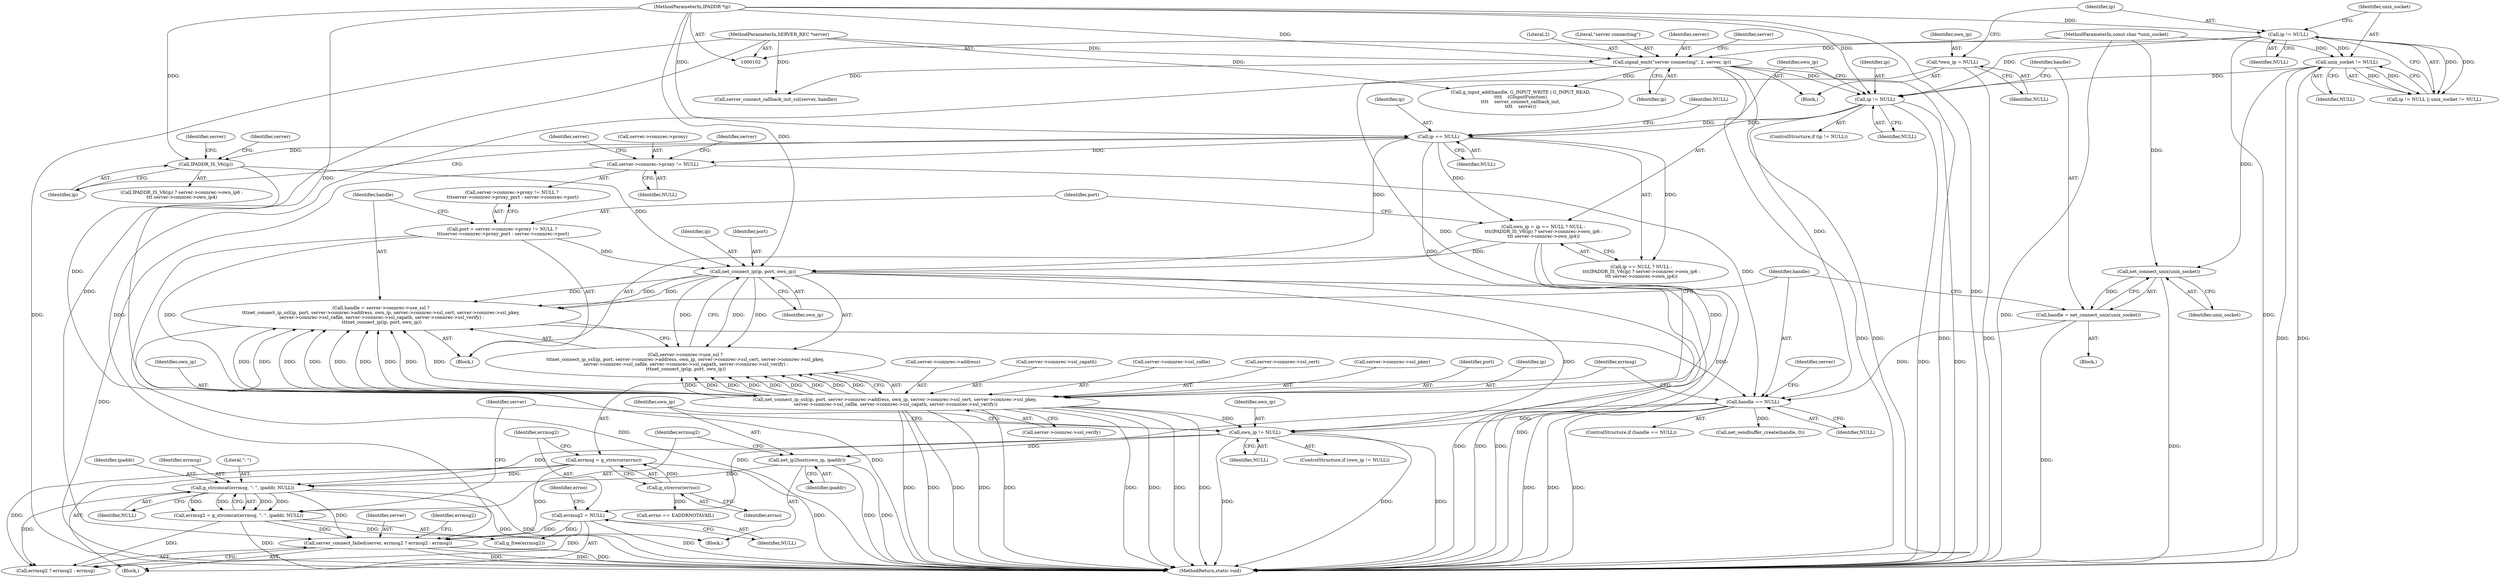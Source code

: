 digraph "0_irssi-proxy_85bbc05b21678e80423815d2ef1dfe26208491ab_3@pointer" {
"1000290" [label="(Call,server_connect_failed(server, errmsg2 ? errmsg2 : errmsg))"];
"1000124" [label="(Call,signal_emit(\"server connecting\", 2, server, ip))"];
"1000103" [label="(MethodParameterIn,SERVER_REC *server)"];
"1000118" [label="(Call,ip != NULL)"];
"1000104" [label="(MethodParameterIn,IPADDR *ip)"];
"1000258" [label="(Call,errmsg2 = g_strconcat(errmsg, \": \", ipaddr, NULL))"];
"1000260" [label="(Call,g_strconcat(errmsg, \": \", ipaddr, NULL))"];
"1000238" [label="(Call,errmsg = g_strerror(errno))"];
"1000240" [label="(Call,g_strerror(errno))"];
"1000255" [label="(Call,net_ip2host(own_ip, ipaddr))"];
"1000251" [label="(Call,own_ip != NULL)"];
"1000223" [label="(Call,net_connect_ip(ip, port, own_ip))"];
"1000144" [label="(Call,ip == NULL)"];
"1000137" [label="(Call,ip != NULL)"];
"1000121" [label="(Call,unix_socket != NULL)"];
"1000105" [label="(MethodParameterIn,const char *unix_socket)"];
"1000149" [label="(Call,IPADDR_IS_V6(ip))"];
"1000161" [label="(Call,port = server->connrec->proxy != NULL ?\n \t\t\tserver->connrec->proxy_port : server->connrec->port)"];
"1000141" [label="(Call,own_ip = ip == NULL ? NULL :\n\t\t\t(IPADDR_IS_V6(ip) ? server->connrec->own_ip6 :\n\t\t\t server->connrec->own_ip4))"];
"1000189" [label="(Call,net_connect_ip_ssl(ip, port, server->connrec->address, own_ip, server->connrec->ssl_cert, server->connrec->ssl_pkey,\n server->connrec->ssl_cafile, server->connrec->ssl_capath, server->connrec->ssl_verify))"];
"1000109" [label="(Call,*own_ip = NULL)"];
"1000234" [label="(Call,handle == NULL)"];
"1000181" [label="(Call,handle = server->connrec->use_ssl ?\n\t\t\tnet_connect_ip_ssl(ip, port, server->connrec->address, own_ip, server->connrec->ssl_cert, server->connrec->ssl_pkey,\n server->connrec->ssl_cafile, server->connrec->ssl_capath, server->connrec->ssl_verify) :\n \t\t\tnet_connect_ip(ip, port, own_ip))"];
"1000229" [label="(Call,handle = net_connect_unix(unix_socket))"];
"1000231" [label="(Call,net_connect_unix(unix_socket))"];
"1000164" [label="(Call,server->connrec->proxy != NULL)"];
"1000242" [label="(Call,errmsg2 = NULL)"];
"1000258" [label="(Call,errmsg2 = g_strconcat(errmsg, \": \", ipaddr, NULL))"];
"1000251" [label="(Call,own_ip != NULL)"];
"1000140" [label="(Block,)"];
"1000181" [label="(Call,handle = server->connrec->use_ssl ?\n\t\t\tnet_connect_ip_ssl(ip, port, server->connrec->address, own_ip, server->connrec->ssl_cert, server->connrec->ssl_pkey,\n server->connrec->ssl_cafile, server->connrec->ssl_capath, server->connrec->ssl_verify) :\n \t\t\tnet_connect_ip(ip, port, own_ip))"];
"1000170" [label="(Identifier,NULL)"];
"1000136" [label="(ControlStructure,if (ip != NULL))"];
"1000228" [label="(Block,)"];
"1000147" [label="(Identifier,NULL)"];
"1000139" [label="(Identifier,NULL)"];
"1000142" [label="(Identifier,own_ip)"];
"1000192" [label="(Call,server->connrec->address)"];
"1000213" [label="(Call,server->connrec->ssl_capath)"];
"1000260" [label="(Call,g_strconcat(errmsg, \": \", ipaddr, NULL))"];
"1000189" [label="(Call,net_connect_ip_ssl(ip, port, server->connrec->address, own_ip, server->connrec->ssl_cert, server->connrec->ssl_pkey,\n server->connrec->ssl_cafile, server->connrec->ssl_capath, server->connrec->ssl_verify))"];
"1000103" [label="(MethodParameterIn,SERVER_REC *server)"];
"1000290" [label="(Call,server_connect_failed(server, errmsg2 ? errmsg2 : errmsg))"];
"1000121" [label="(Call,unix_socket != NULL)"];
"1000122" [label="(Identifier,unix_socket)"];
"1000296" [label="(Call,g_free(errmsg2))"];
"1000224" [label="(Identifier,ip)"];
"1000124" [label="(Call,signal_emit(\"server connecting\", 2, server, ip))"];
"1000263" [label="(Identifier,ipaddr)"];
"1000313" [label="(Call,server_connect_callback_init_ssl(server, handle))"];
"1000164" [label="(Call,server->connrec->proxy != NULL)"];
"1000163" [label="(Call,server->connrec->proxy != NULL ?\n \t\t\tserver->connrec->proxy_port : server->connrec->port)"];
"1000250" [label="(ControlStructure,if (own_ip != NULL))"];
"1000162" [label="(Identifier,port)"];
"1000182" [label="(Identifier,handle)"];
"1000229" [label="(Call,handle = net_connect_unix(unix_socket))"];
"1000226" [label="(Identifier,own_ip)"];
"1000141" [label="(Call,own_ip = ip == NULL ? NULL :\n\t\t\t(IPADDR_IS_V6(ip) ? server->connrec->own_ip6 :\n\t\t\t server->connrec->own_ip4))"];
"1000208" [label="(Call,server->connrec->ssl_cafile)"];
"1000105" [label="(MethodParameterIn,const char *unix_socket)"];
"1000261" [label="(Identifier,errmsg)"];
"1000252" [label="(Identifier,own_ip)"];
"1000106" [label="(Block,)"];
"1000143" [label="(Call,ip == NULL ? NULL :\n\t\t\t(IPADDR_IS_V6(ip) ? server->connrec->own_ip6 :\n\t\t\t server->connrec->own_ip4))"];
"1000198" [label="(Call,server->connrec->ssl_cert)"];
"1000244" [label="(Identifier,NULL)"];
"1000125" [label="(Literal,\"server connecting\")"];
"1000330" [label="(MethodReturn,static void)"];
"1000291" [label="(Identifier,server)"];
"1000148" [label="(Call,IPADDR_IS_V6(ip) ? server->connrec->own_ip6 :\n\t\t\t server->connrec->own_ip4)"];
"1000238" [label="(Call,errmsg = g_strerror(errno))"];
"1000203" [label="(Call,server->connrec->ssl_pkey)"];
"1000255" [label="(Call,net_ip2host(own_ip, ipaddr))"];
"1000231" [label="(Call,net_connect_unix(unix_socket))"];
"1000223" [label="(Call,net_connect_ip(ip, port, own_ip))"];
"1000243" [label="(Identifier,errmsg2)"];
"1000153" [label="(Identifier,server)"];
"1000149" [label="(Call,IPADDR_IS_V6(ip))"];
"1000158" [label="(Identifier,server)"];
"1000247" [label="(Identifier,errno)"];
"1000253" [label="(Identifier,NULL)"];
"1000191" [label="(Identifier,port)"];
"1000111" [label="(Identifier,NULL)"];
"1000264" [label="(Identifier,NULL)"];
"1000137" [label="(Call,ip != NULL)"];
"1000161" [label="(Call,port = server->connrec->proxy != NULL ?\n \t\t\tserver->connrec->proxy_port : server->connrec->port)"];
"1000110" [label="(Identifier,own_ip)"];
"1000236" [label="(Identifier,NULL)"];
"1000117" [label="(Call,ip != NULL || unix_socket != NULL)"];
"1000109" [label="(Call,*own_ip = NULL)"];
"1000321" [label="(Call,g_input_add(handle, G_INPUT_WRITE | G_INPUT_READ,\n\t\t\t\t    (GInputFunction)\n\t\t\t\t    server_connect_callback_init,\n\t\t\t\t    server))"];
"1000190" [label="(Identifier,ip)"];
"1000237" [label="(Block,)"];
"1000138" [label="(Identifier,ip)"];
"1000127" [label="(Identifier,server)"];
"1000183" [label="(Call,server->connrec->use_ssl ?\n\t\t\tnet_connect_ip_ssl(ip, port, server->connrec->address, own_ip, server->connrec->ssl_cert, server->connrec->ssl_pkey,\n server->connrec->ssl_cafile, server->connrec->ssl_capath, server->connrec->ssl_verify) :\n \t\t\tnet_connect_ip(ip, port, own_ip))"];
"1000230" [label="(Identifier,handle)"];
"1000146" [label="(Identifier,NULL)"];
"1000256" [label="(Identifier,own_ip)"];
"1000132" [label="(Identifier,server)"];
"1000118" [label="(Call,ip != NULL)"];
"1000242" [label="(Call,errmsg2 = NULL)"];
"1000235" [label="(Identifier,handle)"];
"1000297" [label="(Identifier,errmsg2)"];
"1000234" [label="(Call,handle == NULL)"];
"1000292" [label="(Call,errmsg2 ? errmsg2 : errmsg)"];
"1000178" [label="(Identifier,server)"];
"1000150" [label="(Identifier,ip)"];
"1000120" [label="(Identifier,NULL)"];
"1000232" [label="(Identifier,unix_socket)"];
"1000126" [label="(Literal,2)"];
"1000104" [label="(MethodParameterIn,IPADDR *ip)"];
"1000262" [label="(Literal,\": \")"];
"1000246" [label="(Call,errno == EADDRNOTAVAIL)"];
"1000218" [label="(Call,server->connrec->ssl_verify)"];
"1000233" [label="(ControlStructure,if (handle == NULL))"];
"1000267" [label="(Identifier,server)"];
"1000128" [label="(Identifier,ip)"];
"1000145" [label="(Identifier,ip)"];
"1000240" [label="(Call,g_strerror(errno))"];
"1000302" [label="(Identifier,server)"];
"1000119" [label="(Identifier,ip)"];
"1000144" [label="(Call,ip == NULL)"];
"1000304" [label="(Call,net_sendbuffer_create(handle, 0))"];
"1000257" [label="(Identifier,ipaddr)"];
"1000197" [label="(Identifier,own_ip)"];
"1000259" [label="(Identifier,errmsg2)"];
"1000173" [label="(Identifier,server)"];
"1000254" [label="(Block,)"];
"1000165" [label="(Call,server->connrec->proxy)"];
"1000225" [label="(Identifier,port)"];
"1000241" [label="(Identifier,errno)"];
"1000239" [label="(Identifier,errmsg)"];
"1000123" [label="(Identifier,NULL)"];
"1000290" -> "1000237"  [label="AST: "];
"1000290" -> "1000292"  [label="CFG: "];
"1000291" -> "1000290"  [label="AST: "];
"1000292" -> "1000290"  [label="AST: "];
"1000297" -> "1000290"  [label="CFG: "];
"1000290" -> "1000330"  [label="DDG: "];
"1000290" -> "1000330"  [label="DDG: "];
"1000290" -> "1000330"  [label="DDG: "];
"1000124" -> "1000290"  [label="DDG: "];
"1000103" -> "1000290"  [label="DDG: "];
"1000258" -> "1000290"  [label="DDG: "];
"1000242" -> "1000290"  [label="DDG: "];
"1000238" -> "1000290"  [label="DDG: "];
"1000260" -> "1000290"  [label="DDG: "];
"1000124" -> "1000106"  [label="AST: "];
"1000124" -> "1000128"  [label="CFG: "];
"1000125" -> "1000124"  [label="AST: "];
"1000126" -> "1000124"  [label="AST: "];
"1000127" -> "1000124"  [label="AST: "];
"1000128" -> "1000124"  [label="AST: "];
"1000132" -> "1000124"  [label="CFG: "];
"1000124" -> "1000330"  [label="DDG: "];
"1000124" -> "1000330"  [label="DDG: "];
"1000124" -> "1000330"  [label="DDG: "];
"1000103" -> "1000124"  [label="DDG: "];
"1000118" -> "1000124"  [label="DDG: "];
"1000104" -> "1000124"  [label="DDG: "];
"1000124" -> "1000137"  [label="DDG: "];
"1000124" -> "1000313"  [label="DDG: "];
"1000124" -> "1000321"  [label="DDG: "];
"1000103" -> "1000102"  [label="AST: "];
"1000103" -> "1000330"  [label="DDG: "];
"1000103" -> "1000313"  [label="DDG: "];
"1000103" -> "1000321"  [label="DDG: "];
"1000118" -> "1000117"  [label="AST: "];
"1000118" -> "1000120"  [label="CFG: "];
"1000119" -> "1000118"  [label="AST: "];
"1000120" -> "1000118"  [label="AST: "];
"1000122" -> "1000118"  [label="CFG: "];
"1000117" -> "1000118"  [label="CFG: "];
"1000118" -> "1000330"  [label="DDG: "];
"1000118" -> "1000117"  [label="DDG: "];
"1000118" -> "1000117"  [label="DDG: "];
"1000104" -> "1000118"  [label="DDG: "];
"1000118" -> "1000121"  [label="DDG: "];
"1000118" -> "1000137"  [label="DDG: "];
"1000104" -> "1000102"  [label="AST: "];
"1000104" -> "1000330"  [label="DDG: "];
"1000104" -> "1000137"  [label="DDG: "];
"1000104" -> "1000144"  [label="DDG: "];
"1000104" -> "1000149"  [label="DDG: "];
"1000104" -> "1000189"  [label="DDG: "];
"1000104" -> "1000223"  [label="DDG: "];
"1000258" -> "1000254"  [label="AST: "];
"1000258" -> "1000260"  [label="CFG: "];
"1000259" -> "1000258"  [label="AST: "];
"1000260" -> "1000258"  [label="AST: "];
"1000267" -> "1000258"  [label="CFG: "];
"1000258" -> "1000330"  [label="DDG: "];
"1000260" -> "1000258"  [label="DDG: "];
"1000260" -> "1000258"  [label="DDG: "];
"1000260" -> "1000258"  [label="DDG: "];
"1000260" -> "1000258"  [label="DDG: "];
"1000258" -> "1000292"  [label="DDG: "];
"1000258" -> "1000296"  [label="DDG: "];
"1000260" -> "1000264"  [label="CFG: "];
"1000261" -> "1000260"  [label="AST: "];
"1000262" -> "1000260"  [label="AST: "];
"1000263" -> "1000260"  [label="AST: "];
"1000264" -> "1000260"  [label="AST: "];
"1000260" -> "1000330"  [label="DDG: "];
"1000260" -> "1000330"  [label="DDG: "];
"1000238" -> "1000260"  [label="DDG: "];
"1000255" -> "1000260"  [label="DDG: "];
"1000251" -> "1000260"  [label="DDG: "];
"1000260" -> "1000292"  [label="DDG: "];
"1000238" -> "1000237"  [label="AST: "];
"1000238" -> "1000240"  [label="CFG: "];
"1000239" -> "1000238"  [label="AST: "];
"1000240" -> "1000238"  [label="AST: "];
"1000243" -> "1000238"  [label="CFG: "];
"1000238" -> "1000330"  [label="DDG: "];
"1000240" -> "1000238"  [label="DDG: "];
"1000238" -> "1000292"  [label="DDG: "];
"1000240" -> "1000241"  [label="CFG: "];
"1000241" -> "1000240"  [label="AST: "];
"1000240" -> "1000246"  [label="DDG: "];
"1000255" -> "1000254"  [label="AST: "];
"1000255" -> "1000257"  [label="CFG: "];
"1000256" -> "1000255"  [label="AST: "];
"1000257" -> "1000255"  [label="AST: "];
"1000259" -> "1000255"  [label="CFG: "];
"1000255" -> "1000330"  [label="DDG: "];
"1000255" -> "1000330"  [label="DDG: "];
"1000251" -> "1000255"  [label="DDG: "];
"1000251" -> "1000250"  [label="AST: "];
"1000251" -> "1000253"  [label="CFG: "];
"1000252" -> "1000251"  [label="AST: "];
"1000253" -> "1000251"  [label="AST: "];
"1000256" -> "1000251"  [label="CFG: "];
"1000267" -> "1000251"  [label="CFG: "];
"1000251" -> "1000330"  [label="DDG: "];
"1000251" -> "1000330"  [label="DDG: "];
"1000251" -> "1000330"  [label="DDG: "];
"1000223" -> "1000251"  [label="DDG: "];
"1000189" -> "1000251"  [label="DDG: "];
"1000109" -> "1000251"  [label="DDG: "];
"1000234" -> "1000251"  [label="DDG: "];
"1000223" -> "1000183"  [label="AST: "];
"1000223" -> "1000226"  [label="CFG: "];
"1000224" -> "1000223"  [label="AST: "];
"1000225" -> "1000223"  [label="AST: "];
"1000226" -> "1000223"  [label="AST: "];
"1000183" -> "1000223"  [label="CFG: "];
"1000223" -> "1000330"  [label="DDG: "];
"1000223" -> "1000330"  [label="DDG: "];
"1000223" -> "1000330"  [label="DDG: "];
"1000223" -> "1000181"  [label="DDG: "];
"1000223" -> "1000181"  [label="DDG: "];
"1000223" -> "1000181"  [label="DDG: "];
"1000223" -> "1000183"  [label="DDG: "];
"1000223" -> "1000183"  [label="DDG: "];
"1000223" -> "1000183"  [label="DDG: "];
"1000144" -> "1000223"  [label="DDG: "];
"1000149" -> "1000223"  [label="DDG: "];
"1000161" -> "1000223"  [label="DDG: "];
"1000141" -> "1000223"  [label="DDG: "];
"1000144" -> "1000143"  [label="AST: "];
"1000144" -> "1000146"  [label="CFG: "];
"1000145" -> "1000144"  [label="AST: "];
"1000146" -> "1000144"  [label="AST: "];
"1000147" -> "1000144"  [label="CFG: "];
"1000150" -> "1000144"  [label="CFG: "];
"1000144" -> "1000141"  [label="DDG: "];
"1000137" -> "1000144"  [label="DDG: "];
"1000137" -> "1000144"  [label="DDG: "];
"1000144" -> "1000143"  [label="DDG: "];
"1000144" -> "1000149"  [label="DDG: "];
"1000144" -> "1000164"  [label="DDG: "];
"1000144" -> "1000189"  [label="DDG: "];
"1000137" -> "1000136"  [label="AST: "];
"1000137" -> "1000139"  [label="CFG: "];
"1000138" -> "1000137"  [label="AST: "];
"1000139" -> "1000137"  [label="AST: "];
"1000142" -> "1000137"  [label="CFG: "];
"1000230" -> "1000137"  [label="CFG: "];
"1000137" -> "1000330"  [label="DDG: "];
"1000137" -> "1000330"  [label="DDG: "];
"1000121" -> "1000137"  [label="DDG: "];
"1000137" -> "1000234"  [label="DDG: "];
"1000121" -> "1000117"  [label="AST: "];
"1000121" -> "1000123"  [label="CFG: "];
"1000122" -> "1000121"  [label="AST: "];
"1000123" -> "1000121"  [label="AST: "];
"1000117" -> "1000121"  [label="CFG: "];
"1000121" -> "1000330"  [label="DDG: "];
"1000121" -> "1000330"  [label="DDG: "];
"1000121" -> "1000117"  [label="DDG: "];
"1000121" -> "1000117"  [label="DDG: "];
"1000105" -> "1000121"  [label="DDG: "];
"1000121" -> "1000231"  [label="DDG: "];
"1000105" -> "1000102"  [label="AST: "];
"1000105" -> "1000330"  [label="DDG: "];
"1000105" -> "1000231"  [label="DDG: "];
"1000149" -> "1000148"  [label="AST: "];
"1000149" -> "1000150"  [label="CFG: "];
"1000150" -> "1000149"  [label="AST: "];
"1000153" -> "1000149"  [label="CFG: "];
"1000158" -> "1000149"  [label="CFG: "];
"1000149" -> "1000189"  [label="DDG: "];
"1000161" -> "1000140"  [label="AST: "];
"1000161" -> "1000163"  [label="CFG: "];
"1000162" -> "1000161"  [label="AST: "];
"1000163" -> "1000161"  [label="AST: "];
"1000182" -> "1000161"  [label="CFG: "];
"1000161" -> "1000330"  [label="DDG: "];
"1000161" -> "1000189"  [label="DDG: "];
"1000141" -> "1000140"  [label="AST: "];
"1000141" -> "1000143"  [label="CFG: "];
"1000142" -> "1000141"  [label="AST: "];
"1000143" -> "1000141"  [label="AST: "];
"1000162" -> "1000141"  [label="CFG: "];
"1000141" -> "1000330"  [label="DDG: "];
"1000141" -> "1000189"  [label="DDG: "];
"1000189" -> "1000183"  [label="AST: "];
"1000189" -> "1000218"  [label="CFG: "];
"1000190" -> "1000189"  [label="AST: "];
"1000191" -> "1000189"  [label="AST: "];
"1000192" -> "1000189"  [label="AST: "];
"1000197" -> "1000189"  [label="AST: "];
"1000198" -> "1000189"  [label="AST: "];
"1000203" -> "1000189"  [label="AST: "];
"1000208" -> "1000189"  [label="AST: "];
"1000213" -> "1000189"  [label="AST: "];
"1000218" -> "1000189"  [label="AST: "];
"1000183" -> "1000189"  [label="CFG: "];
"1000189" -> "1000330"  [label="DDG: "];
"1000189" -> "1000330"  [label="DDG: "];
"1000189" -> "1000330"  [label="DDG: "];
"1000189" -> "1000330"  [label="DDG: "];
"1000189" -> "1000330"  [label="DDG: "];
"1000189" -> "1000330"  [label="DDG: "];
"1000189" -> "1000330"  [label="DDG: "];
"1000189" -> "1000330"  [label="DDG: "];
"1000189" -> "1000330"  [label="DDG: "];
"1000189" -> "1000181"  [label="DDG: "];
"1000189" -> "1000181"  [label="DDG: "];
"1000189" -> "1000181"  [label="DDG: "];
"1000189" -> "1000181"  [label="DDG: "];
"1000189" -> "1000181"  [label="DDG: "];
"1000189" -> "1000181"  [label="DDG: "];
"1000189" -> "1000181"  [label="DDG: "];
"1000189" -> "1000181"  [label="DDG: "];
"1000189" -> "1000181"  [label="DDG: "];
"1000189" -> "1000183"  [label="DDG: "];
"1000189" -> "1000183"  [label="DDG: "];
"1000189" -> "1000183"  [label="DDG: "];
"1000189" -> "1000183"  [label="DDG: "];
"1000189" -> "1000183"  [label="DDG: "];
"1000189" -> "1000183"  [label="DDG: "];
"1000189" -> "1000183"  [label="DDG: "];
"1000189" -> "1000183"  [label="DDG: "];
"1000189" -> "1000183"  [label="DDG: "];
"1000109" -> "1000106"  [label="AST: "];
"1000109" -> "1000111"  [label="CFG: "];
"1000110" -> "1000109"  [label="AST: "];
"1000111" -> "1000109"  [label="AST: "];
"1000119" -> "1000109"  [label="CFG: "];
"1000109" -> "1000330"  [label="DDG: "];
"1000234" -> "1000233"  [label="AST: "];
"1000234" -> "1000236"  [label="CFG: "];
"1000235" -> "1000234"  [label="AST: "];
"1000236" -> "1000234"  [label="AST: "];
"1000239" -> "1000234"  [label="CFG: "];
"1000302" -> "1000234"  [label="CFG: "];
"1000234" -> "1000330"  [label="DDG: "];
"1000234" -> "1000330"  [label="DDG: "];
"1000234" -> "1000330"  [label="DDG: "];
"1000181" -> "1000234"  [label="DDG: "];
"1000229" -> "1000234"  [label="DDG: "];
"1000164" -> "1000234"  [label="DDG: "];
"1000234" -> "1000242"  [label="DDG: "];
"1000234" -> "1000304"  [label="DDG: "];
"1000181" -> "1000140"  [label="AST: "];
"1000181" -> "1000183"  [label="CFG: "];
"1000182" -> "1000181"  [label="AST: "];
"1000183" -> "1000181"  [label="AST: "];
"1000235" -> "1000181"  [label="CFG: "];
"1000181" -> "1000330"  [label="DDG: "];
"1000229" -> "1000228"  [label="AST: "];
"1000229" -> "1000231"  [label="CFG: "];
"1000230" -> "1000229"  [label="AST: "];
"1000231" -> "1000229"  [label="AST: "];
"1000235" -> "1000229"  [label="CFG: "];
"1000229" -> "1000330"  [label="DDG: "];
"1000231" -> "1000229"  [label="DDG: "];
"1000231" -> "1000232"  [label="CFG: "];
"1000232" -> "1000231"  [label="AST: "];
"1000231" -> "1000330"  [label="DDG: "];
"1000164" -> "1000163"  [label="AST: "];
"1000164" -> "1000170"  [label="CFG: "];
"1000165" -> "1000164"  [label="AST: "];
"1000170" -> "1000164"  [label="AST: "];
"1000173" -> "1000164"  [label="CFG: "];
"1000178" -> "1000164"  [label="CFG: "];
"1000164" -> "1000330"  [label="DDG: "];
"1000242" -> "1000237"  [label="AST: "];
"1000242" -> "1000244"  [label="CFG: "];
"1000243" -> "1000242"  [label="AST: "];
"1000244" -> "1000242"  [label="AST: "];
"1000247" -> "1000242"  [label="CFG: "];
"1000242" -> "1000330"  [label="DDG: "];
"1000242" -> "1000292"  [label="DDG: "];
"1000242" -> "1000296"  [label="DDG: "];
}
